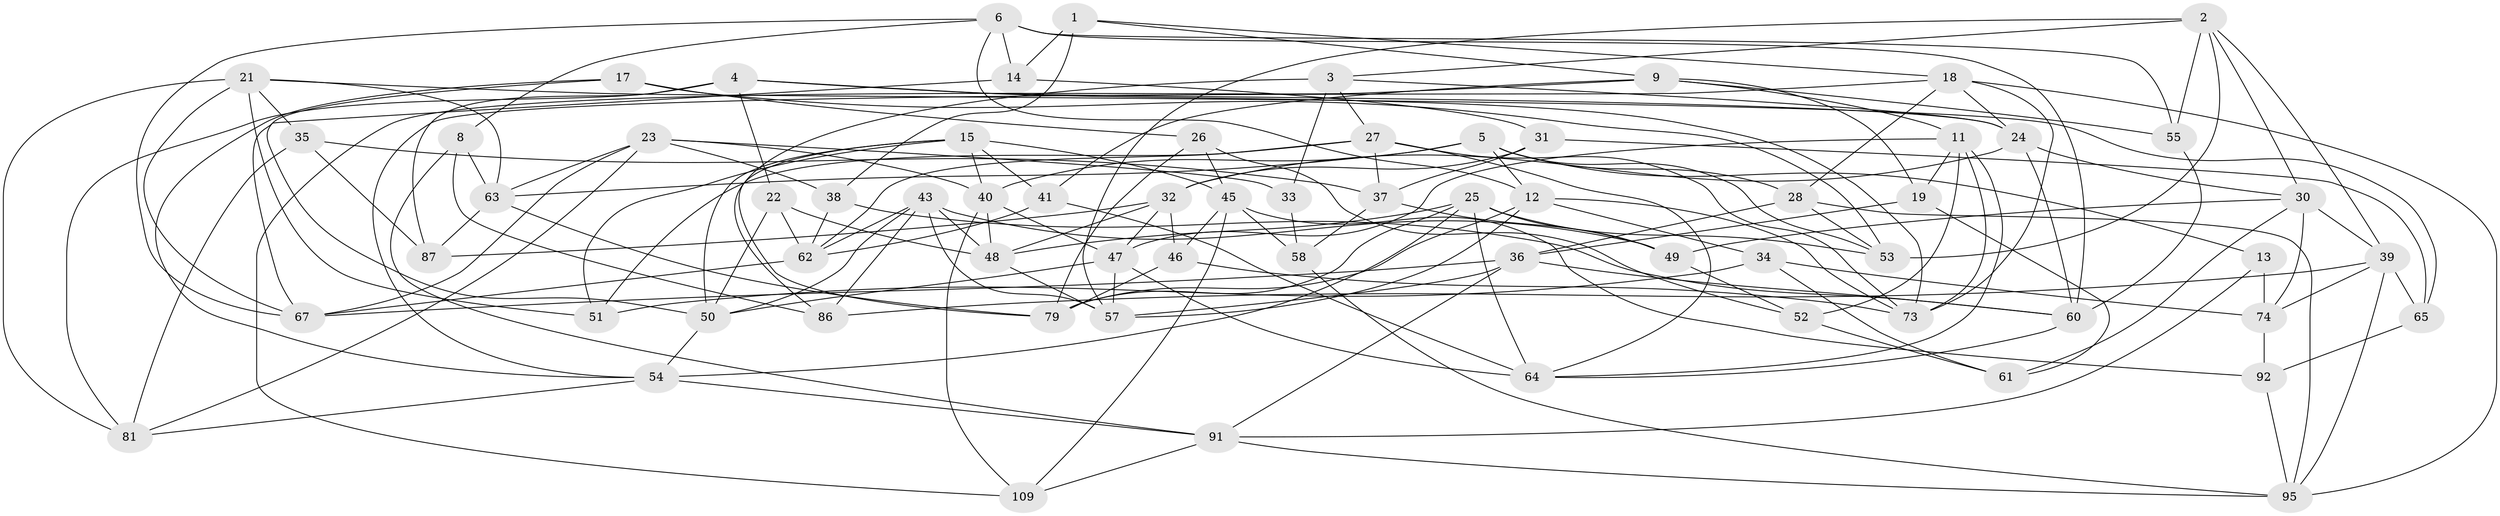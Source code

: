 // original degree distribution, {4: 1.0}
// Generated by graph-tools (version 1.1) at 2025/11/02/27/25 16:11:51]
// undirected, 67 vertices, 171 edges
graph export_dot {
graph [start="1"]
  node [color=gray90,style=filled];
  1;
  2 [super="+16"];
  3 [super="+98"];
  4 [super="+10"];
  5 [super="+70"];
  6 [super="+7"];
  8;
  9 [super="+20"];
  11 [super="+56"];
  12 [super="+102"];
  13;
  14;
  15 [super="+108"];
  17;
  18 [super="+107"];
  19;
  21 [super="+42"];
  22;
  23 [super="+94"];
  24 [super="+101"];
  25 [super="+90"];
  26;
  27 [super="+97"];
  28 [super="+29"];
  30 [super="+72"];
  31;
  32 [super="+59"];
  33;
  34;
  35;
  36 [super="+104"];
  37 [super="+78"];
  38;
  39 [super="+44"];
  40 [super="+106"];
  41;
  43 [super="+69"];
  45 [super="+66"];
  46;
  47 [super="+76"];
  48 [super="+96"];
  49 [super="+80"];
  50 [super="+89"];
  51;
  52;
  53 [super="+93"];
  54 [super="+85"];
  55;
  57 [super="+84"];
  58;
  60 [super="+75"];
  61;
  62 [super="+77"];
  63 [super="+71"];
  64 [super="+68"];
  65;
  67 [super="+83"];
  73 [super="+88"];
  74 [super="+100"];
  79 [super="+99"];
  81 [super="+82"];
  86;
  87;
  91 [super="+105"];
  92;
  95 [super="+103"];
  109;
  1 -- 18;
  1 -- 14;
  1 -- 38;
  1 -- 9;
  2 -- 53;
  2 -- 57;
  2 -- 55;
  2 -- 39;
  2 -- 30;
  2 -- 3;
  3 -- 33 [weight=2];
  3 -- 24;
  3 -- 27;
  3 -- 79;
  4 -- 87;
  4 -- 81 [weight=2];
  4 -- 24;
  4 -- 22;
  4 -- 73;
  5 -- 13;
  5 -- 28;
  5 -- 53;
  5 -- 12;
  5 -- 63;
  5 -- 40;
  6 -- 14;
  6 -- 67;
  6 -- 60;
  6 -- 8;
  6 -- 55;
  6 -- 12;
  8 -- 86;
  8 -- 63;
  8 -- 91;
  9 -- 11;
  9 -- 109;
  9 -- 19;
  9 -- 55;
  9 -- 41;
  11 -- 64;
  11 -- 19;
  11 -- 52;
  11 -- 47;
  11 -- 73;
  12 -- 57;
  12 -- 79;
  12 -- 73;
  12 -- 34;
  13 -- 91;
  13 -- 74 [weight=2];
  14 -- 31;
  14 -- 67;
  15 -- 45;
  15 -- 50;
  15 -- 41;
  15 -- 51;
  15 -- 86;
  15 -- 40;
  17 -- 26;
  17 -- 53;
  17 -- 54;
  17 -- 50;
  18 -- 95;
  18 -- 54;
  18 -- 24;
  18 -- 73;
  18 -- 28;
  19 -- 61;
  19 -- 36;
  21 -- 63;
  21 -- 51;
  21 -- 67;
  21 -- 65;
  21 -- 81;
  21 -- 35;
  22 -- 62;
  22 -- 50;
  22 -- 48;
  23 -- 63;
  23 -- 33;
  23 -- 40;
  23 -- 81;
  23 -- 38;
  23 -- 67;
  24 -- 32;
  24 -- 30;
  24 -- 60;
  25 -- 54;
  25 -- 48;
  25 -- 53;
  25 -- 79;
  25 -- 64;
  25 -- 49;
  26 -- 52;
  26 -- 79;
  26 -- 45;
  27 -- 51;
  27 -- 62;
  27 -- 73;
  27 -- 64;
  27 -- 37;
  28 -- 36;
  28 -- 53 [weight=2];
  28 -- 95;
  30 -- 49;
  30 -- 39;
  30 -- 74;
  30 -- 61;
  31 -- 65;
  31 -- 32;
  31 -- 37;
  32 -- 48;
  32 -- 47;
  32 -- 87;
  32 -- 46;
  33 -- 58;
  34 -- 61;
  34 -- 51;
  34 -- 74;
  35 -- 81;
  35 -- 87;
  35 -- 37;
  36 -- 57;
  36 -- 91;
  36 -- 60;
  36 -- 67;
  37 -- 58;
  37 -- 49 [weight=2];
  38 -- 62;
  38 -- 60;
  39 -- 65;
  39 -- 95;
  39 -- 74;
  39 -- 86;
  40 -- 109;
  40 -- 48;
  40 -- 47;
  41 -- 64;
  41 -- 62;
  43 -- 86;
  43 -- 57;
  43 -- 50;
  43 -- 62;
  43 -- 48;
  43 -- 49;
  45 -- 58;
  45 -- 109;
  45 -- 92;
  45 -- 46;
  46 -- 73;
  46 -- 79;
  47 -- 57;
  47 -- 50;
  47 -- 64;
  48 -- 57;
  49 -- 52;
  50 -- 54;
  52 -- 61;
  54 -- 91;
  54 -- 81;
  55 -- 60;
  58 -- 95;
  60 -- 64;
  62 -- 67;
  63 -- 87;
  63 -- 79;
  65 -- 92;
  74 -- 92;
  91 -- 109;
  91 -- 95;
  92 -- 95;
}
